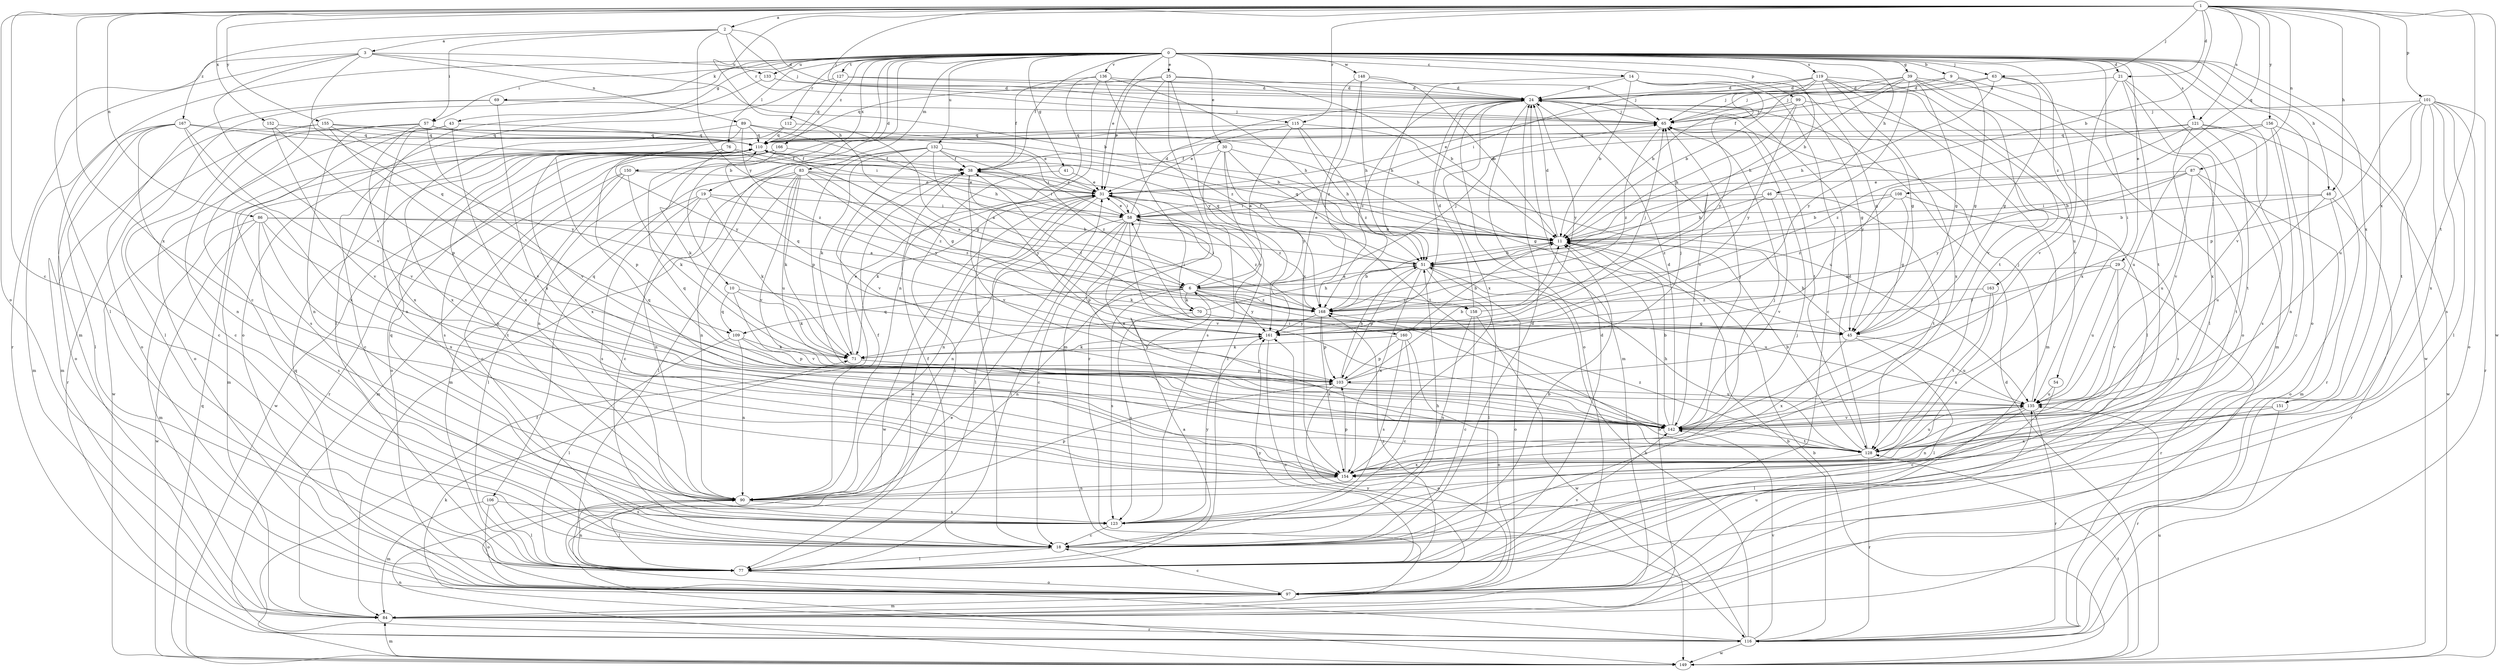 strict digraph  {
0;
1;
2;
3;
6;
9;
10;
11;
14;
18;
19;
21;
24;
25;
29;
30;
31;
38;
39;
41;
43;
45;
46;
48;
51;
54;
57;
58;
63;
65;
69;
70;
71;
76;
77;
83;
84;
86;
87;
89;
90;
97;
99;
101;
103;
106;
108;
109;
110;
112;
115;
116;
119;
121;
123;
127;
128;
132;
133;
135;
136;
142;
148;
149;
150;
151;
152;
154;
155;
156;
158;
160;
161;
163;
166;
167;
168;
0 -> 9  [label=b];
0 -> 10  [label=b];
0 -> 11  [label=b];
0 -> 14  [label=c];
0 -> 18  [label=c];
0 -> 19  [label=d];
0 -> 21  [label=d];
0 -> 25  [label=e];
0 -> 29  [label=e];
0 -> 30  [label=e];
0 -> 31  [label=e];
0 -> 38  [label=f];
0 -> 39  [label=g];
0 -> 41  [label=g];
0 -> 43  [label=g];
0 -> 46  [label=h];
0 -> 48  [label=h];
0 -> 54  [label=i];
0 -> 57  [label=i];
0 -> 63  [label=j];
0 -> 69  [label=k];
0 -> 76  [label=l];
0 -> 83  [label=m];
0 -> 84  [label=m];
0 -> 97  [label=o];
0 -> 99  [label=p];
0 -> 106  [label=q];
0 -> 112  [label=r];
0 -> 119  [label=s];
0 -> 121  [label=s];
0 -> 127  [label=t];
0 -> 132  [label=u];
0 -> 133  [label=u];
0 -> 136  [label=v];
0 -> 142  [label=v];
0 -> 148  [label=w];
0 -> 149  [label=w];
0 -> 150  [label=x];
0 -> 151  [label=x];
0 -> 163  [label=z];
0 -> 166  [label=z];
1 -> 2  [label=a];
1 -> 11  [label=b];
1 -> 18  [label=c];
1 -> 21  [label=d];
1 -> 48  [label=h];
1 -> 51  [label=h];
1 -> 63  [label=j];
1 -> 65  [label=j];
1 -> 86  [label=n];
1 -> 87  [label=n];
1 -> 97  [label=o];
1 -> 101  [label=p];
1 -> 108  [label=q];
1 -> 115  [label=r];
1 -> 121  [label=s];
1 -> 128  [label=t];
1 -> 149  [label=w];
1 -> 151  [label=x];
1 -> 152  [label=x];
1 -> 154  [label=x];
1 -> 155  [label=y];
1 -> 156  [label=y];
2 -> 3  [label=a];
2 -> 24  [label=d];
2 -> 57  [label=i];
2 -> 65  [label=j];
2 -> 115  [label=r];
2 -> 158  [label=y];
2 -> 167  [label=z];
3 -> 11  [label=b];
3 -> 77  [label=l];
3 -> 89  [label=n];
3 -> 109  [label=q];
3 -> 116  [label=r];
3 -> 133  [label=u];
3 -> 142  [label=v];
6 -> 58  [label=i];
6 -> 65  [label=j];
6 -> 70  [label=k];
6 -> 90  [label=n];
6 -> 109  [label=q];
6 -> 123  [label=s];
6 -> 135  [label=u];
6 -> 158  [label=y];
6 -> 160  [label=y];
6 -> 168  [label=z];
9 -> 24  [label=d];
9 -> 38  [label=f];
9 -> 45  [label=g];
9 -> 77  [label=l];
10 -> 70  [label=k];
10 -> 71  [label=k];
10 -> 109  [label=q];
10 -> 142  [label=v];
11 -> 24  [label=d];
11 -> 31  [label=e];
11 -> 38  [label=f];
11 -> 51  [label=h];
11 -> 110  [label=q];
14 -> 11  [label=b];
14 -> 18  [label=c];
14 -> 24  [label=d];
14 -> 45  [label=g];
14 -> 51  [label=h];
14 -> 161  [label=y];
18 -> 11  [label=b];
18 -> 24  [label=d];
18 -> 38  [label=f];
18 -> 51  [label=h];
18 -> 65  [label=j];
18 -> 77  [label=l];
19 -> 58  [label=i];
19 -> 71  [label=k];
19 -> 77  [label=l];
19 -> 90  [label=n];
19 -> 123  [label=s];
19 -> 168  [label=z];
21 -> 24  [label=d];
21 -> 84  [label=m];
21 -> 128  [label=t];
21 -> 142  [label=v];
21 -> 154  [label=x];
24 -> 65  [label=j];
24 -> 71  [label=k];
24 -> 84  [label=m];
24 -> 97  [label=o];
24 -> 128  [label=t];
24 -> 142  [label=v];
24 -> 154  [label=x];
24 -> 161  [label=y];
24 -> 168  [label=z];
25 -> 11  [label=b];
25 -> 24  [label=d];
25 -> 31  [label=e];
25 -> 84  [label=m];
25 -> 110  [label=q];
25 -> 116  [label=r];
25 -> 161  [label=y];
29 -> 6  [label=a];
29 -> 116  [label=r];
29 -> 135  [label=u];
29 -> 142  [label=v];
29 -> 161  [label=y];
30 -> 38  [label=f];
30 -> 45  [label=g];
30 -> 77  [label=l];
30 -> 123  [label=s];
30 -> 128  [label=t];
30 -> 161  [label=y];
31 -> 58  [label=i];
31 -> 71  [label=k];
31 -> 77  [label=l];
31 -> 90  [label=n];
31 -> 149  [label=w];
31 -> 161  [label=y];
31 -> 168  [label=z];
38 -> 31  [label=e];
38 -> 58  [label=i];
38 -> 142  [label=v];
38 -> 161  [label=y];
39 -> 11  [label=b];
39 -> 24  [label=d];
39 -> 45  [label=g];
39 -> 51  [label=h];
39 -> 65  [label=j];
39 -> 97  [label=o];
39 -> 142  [label=v];
39 -> 154  [label=x];
39 -> 161  [label=y];
41 -> 31  [label=e];
41 -> 77  [label=l];
43 -> 90  [label=n];
43 -> 97  [label=o];
43 -> 110  [label=q];
43 -> 123  [label=s];
43 -> 154  [label=x];
45 -> 11  [label=b];
45 -> 38  [label=f];
45 -> 77  [label=l];
45 -> 135  [label=u];
45 -> 154  [label=x];
46 -> 11  [label=b];
46 -> 58  [label=i];
46 -> 128  [label=t];
46 -> 142  [label=v];
46 -> 168  [label=z];
48 -> 11  [label=b];
48 -> 58  [label=i];
48 -> 97  [label=o];
48 -> 116  [label=r];
48 -> 135  [label=u];
51 -> 6  [label=a];
51 -> 77  [label=l];
51 -> 97  [label=o];
51 -> 103  [label=p];
51 -> 110  [label=q];
51 -> 154  [label=x];
54 -> 18  [label=c];
54 -> 135  [label=u];
57 -> 11  [label=b];
57 -> 18  [label=c];
57 -> 90  [label=n];
57 -> 110  [label=q];
57 -> 116  [label=r];
57 -> 142  [label=v];
57 -> 154  [label=x];
58 -> 11  [label=b];
58 -> 18  [label=c];
58 -> 24  [label=d];
58 -> 31  [label=e];
58 -> 77  [label=l];
58 -> 90  [label=n];
58 -> 103  [label=p];
58 -> 142  [label=v];
58 -> 168  [label=z];
63 -> 24  [label=d];
63 -> 45  [label=g];
63 -> 51  [label=h];
63 -> 65  [label=j];
63 -> 142  [label=v];
65 -> 110  [label=q];
65 -> 168  [label=z];
69 -> 65  [label=j];
69 -> 77  [label=l];
69 -> 97  [label=o];
69 -> 154  [label=x];
70 -> 45  [label=g];
70 -> 51  [label=h];
70 -> 58  [label=i];
70 -> 123  [label=s];
71 -> 31  [label=e];
71 -> 103  [label=p];
71 -> 161  [label=y];
76 -> 18  [label=c];
76 -> 31  [label=e];
76 -> 38  [label=f];
76 -> 71  [label=k];
76 -> 103  [label=p];
77 -> 6  [label=a];
77 -> 24  [label=d];
77 -> 90  [label=n];
77 -> 97  [label=o];
77 -> 142  [label=v];
77 -> 161  [label=y];
77 -> 168  [label=z];
83 -> 6  [label=a];
83 -> 18  [label=c];
83 -> 31  [label=e];
83 -> 71  [label=k];
83 -> 77  [label=l];
83 -> 90  [label=n];
83 -> 135  [label=u];
83 -> 142  [label=v];
83 -> 161  [label=y];
83 -> 168  [label=z];
84 -> 11  [label=b];
84 -> 116  [label=r];
86 -> 6  [label=a];
86 -> 11  [label=b];
86 -> 84  [label=m];
86 -> 123  [label=s];
86 -> 128  [label=t];
86 -> 149  [label=w];
86 -> 154  [label=x];
87 -> 11  [label=b];
87 -> 31  [label=e];
87 -> 84  [label=m];
87 -> 128  [label=t];
87 -> 135  [label=u];
87 -> 161  [label=y];
89 -> 11  [label=b];
89 -> 51  [label=h];
89 -> 110  [label=q];
89 -> 154  [label=x];
89 -> 161  [label=y];
89 -> 168  [label=z];
90 -> 38  [label=f];
90 -> 77  [label=l];
90 -> 103  [label=p];
90 -> 123  [label=s];
97 -> 18  [label=c];
97 -> 31  [label=e];
97 -> 84  [label=m];
97 -> 110  [label=q];
97 -> 135  [label=u];
99 -> 31  [label=e];
99 -> 45  [label=g];
99 -> 51  [label=h];
99 -> 65  [label=j];
99 -> 77  [label=l];
99 -> 161  [label=y];
101 -> 65  [label=j];
101 -> 77  [label=l];
101 -> 97  [label=o];
101 -> 103  [label=p];
101 -> 116  [label=r];
101 -> 123  [label=s];
101 -> 128  [label=t];
101 -> 135  [label=u];
101 -> 154  [label=x];
103 -> 11  [label=b];
103 -> 51  [label=h];
103 -> 65  [label=j];
103 -> 97  [label=o];
103 -> 135  [label=u];
106 -> 77  [label=l];
106 -> 84  [label=m];
106 -> 97  [label=o];
106 -> 123  [label=s];
108 -> 11  [label=b];
108 -> 45  [label=g];
108 -> 58  [label=i];
108 -> 123  [label=s];
108 -> 168  [label=z];
109 -> 71  [label=k];
109 -> 77  [label=l];
109 -> 90  [label=n];
109 -> 103  [label=p];
110 -> 38  [label=f];
110 -> 45  [label=g];
110 -> 65  [label=j];
110 -> 84  [label=m];
110 -> 90  [label=n];
110 -> 154  [label=x];
112 -> 45  [label=g];
112 -> 110  [label=q];
112 -> 149  [label=w];
115 -> 6  [label=a];
115 -> 31  [label=e];
115 -> 51  [label=h];
115 -> 110  [label=q];
115 -> 135  [label=u];
115 -> 168  [label=z];
116 -> 11  [label=b];
116 -> 31  [label=e];
116 -> 51  [label=h];
116 -> 71  [label=k];
116 -> 142  [label=v];
116 -> 149  [label=w];
116 -> 161  [label=y];
119 -> 11  [label=b];
119 -> 24  [label=d];
119 -> 45  [label=g];
119 -> 58  [label=i];
119 -> 65  [label=j];
119 -> 84  [label=m];
119 -> 128  [label=t];
119 -> 135  [label=u];
119 -> 154  [label=x];
121 -> 110  [label=q];
121 -> 116  [label=r];
121 -> 123  [label=s];
121 -> 128  [label=t];
121 -> 142  [label=v];
121 -> 161  [label=y];
121 -> 168  [label=z];
123 -> 18  [label=c];
123 -> 110  [label=q];
123 -> 161  [label=y];
127 -> 24  [label=d];
127 -> 65  [label=j];
127 -> 97  [label=o];
127 -> 110  [label=q];
128 -> 11  [label=b];
128 -> 24  [label=d];
128 -> 31  [label=e];
128 -> 51  [label=h];
128 -> 110  [label=q];
128 -> 116  [label=r];
128 -> 135  [label=u];
128 -> 154  [label=x];
128 -> 168  [label=z];
132 -> 6  [label=a];
132 -> 38  [label=f];
132 -> 58  [label=i];
132 -> 71  [label=k];
132 -> 84  [label=m];
132 -> 103  [label=p];
132 -> 142  [label=v];
132 -> 168  [label=z];
133 -> 24  [label=d];
133 -> 77  [label=l];
135 -> 65  [label=j];
135 -> 77  [label=l];
135 -> 90  [label=n];
135 -> 116  [label=r];
135 -> 142  [label=v];
136 -> 18  [label=c];
136 -> 24  [label=d];
136 -> 38  [label=f];
136 -> 51  [label=h];
136 -> 90  [label=n];
136 -> 168  [label=z];
142 -> 11  [label=b];
142 -> 24  [label=d];
142 -> 58  [label=i];
142 -> 65  [label=j];
142 -> 110  [label=q];
142 -> 128  [label=t];
148 -> 11  [label=b];
148 -> 24  [label=d];
148 -> 51  [label=h];
148 -> 154  [label=x];
148 -> 168  [label=z];
149 -> 11  [label=b];
149 -> 24  [label=d];
149 -> 38  [label=f];
149 -> 84  [label=m];
149 -> 90  [label=n];
149 -> 110  [label=q];
149 -> 128  [label=t];
149 -> 135  [label=u];
150 -> 18  [label=c];
150 -> 31  [label=e];
150 -> 71  [label=k];
150 -> 77  [label=l];
150 -> 84  [label=m];
151 -> 116  [label=r];
151 -> 142  [label=v];
151 -> 154  [label=x];
152 -> 103  [label=p];
152 -> 110  [label=q];
152 -> 142  [label=v];
154 -> 65  [label=j];
154 -> 90  [label=n];
154 -> 103  [label=p];
155 -> 18  [label=c];
155 -> 31  [label=e];
155 -> 84  [label=m];
155 -> 110  [label=q];
155 -> 142  [label=v];
155 -> 161  [label=y];
156 -> 18  [label=c];
156 -> 31  [label=e];
156 -> 90  [label=n];
156 -> 110  [label=q];
156 -> 135  [label=u];
156 -> 149  [label=w];
158 -> 18  [label=c];
158 -> 24  [label=d];
158 -> 65  [label=j];
158 -> 123  [label=s];
158 -> 149  [label=w];
160 -> 11  [label=b];
160 -> 18  [label=c];
160 -> 71  [label=k];
160 -> 97  [label=o];
160 -> 103  [label=p];
160 -> 123  [label=s];
161 -> 71  [label=k];
161 -> 97  [label=o];
161 -> 110  [label=q];
163 -> 128  [label=t];
163 -> 154  [label=x];
163 -> 168  [label=z];
166 -> 38  [label=f];
166 -> 90  [label=n];
166 -> 97  [label=o];
166 -> 116  [label=r];
166 -> 123  [label=s];
166 -> 149  [label=w];
167 -> 58  [label=i];
167 -> 77  [label=l];
167 -> 84  [label=m];
167 -> 90  [label=n];
167 -> 97  [label=o];
167 -> 110  [label=q];
167 -> 142  [label=v];
167 -> 154  [label=x];
168 -> 11  [label=b];
168 -> 103  [label=p];
168 -> 154  [label=x];
168 -> 161  [label=y];
}

